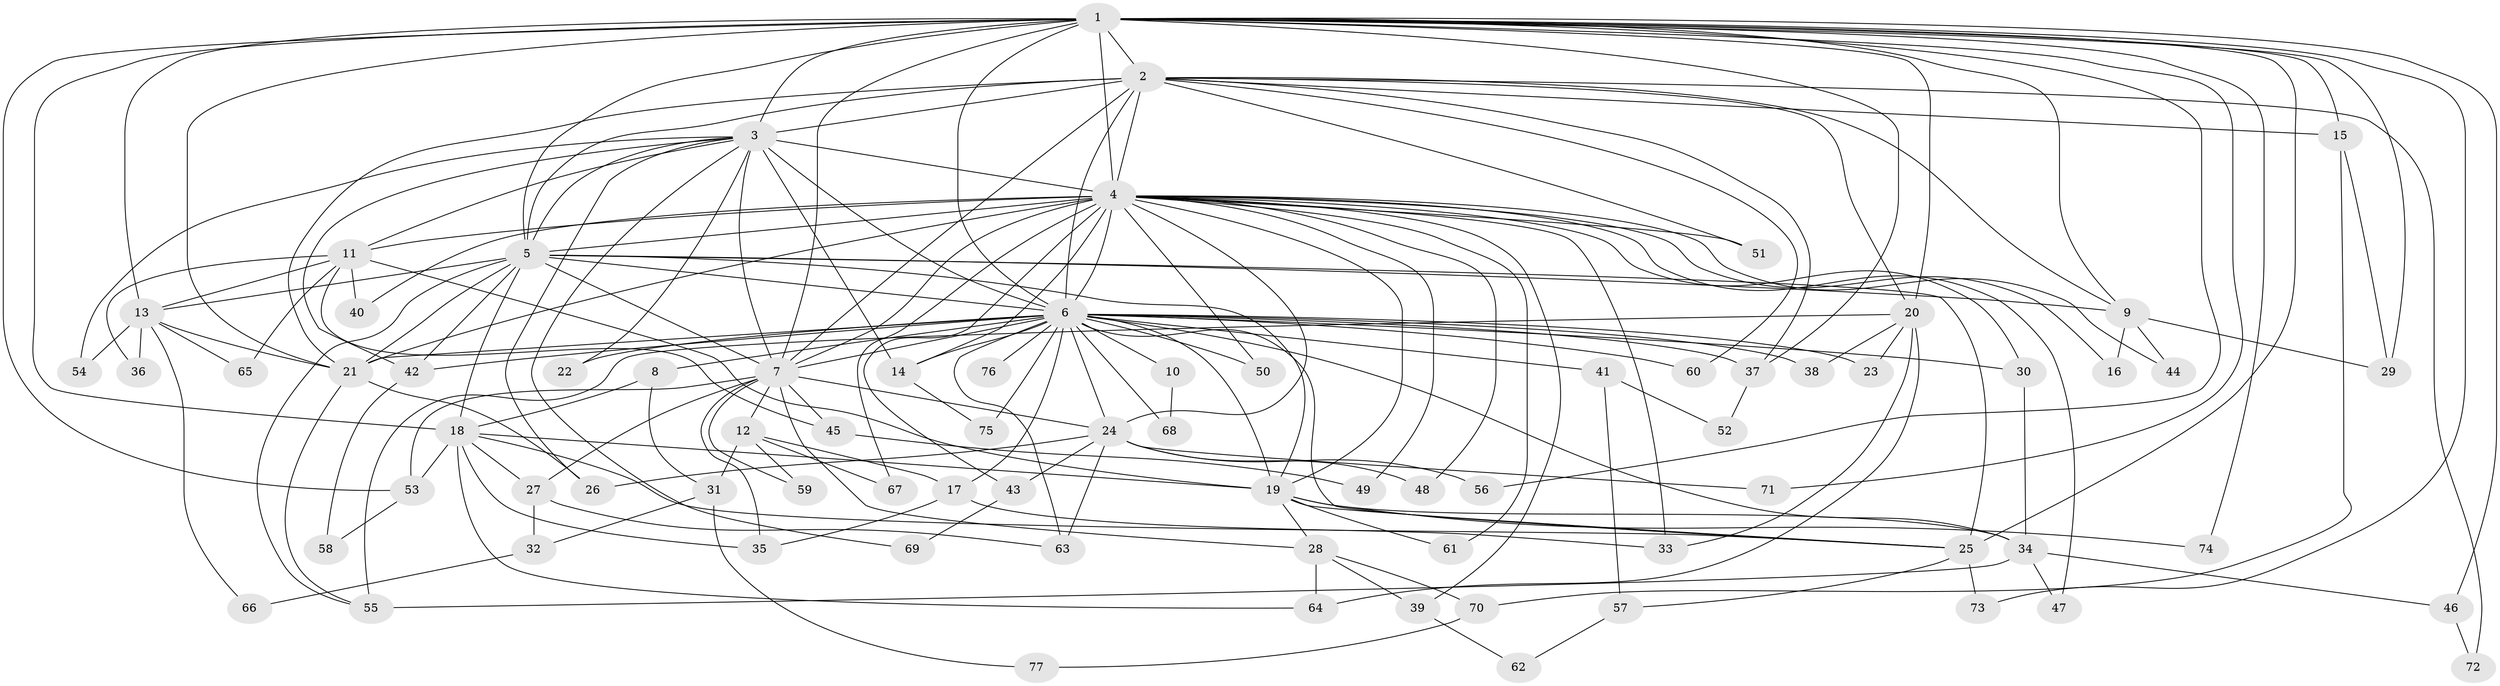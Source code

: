 // original degree distribution, {15: 0.0078125, 17: 0.015625, 16: 0.0078125, 23: 0.0078125, 24: 0.0078125, 25: 0.0078125, 20: 0.0078125, 36: 0.0078125, 19: 0.0078125, 5: 0.046875, 6: 0.03125, 3: 0.1796875, 8: 0.015625, 2: 0.515625, 4: 0.109375, 9: 0.0078125, 7: 0.015625}
// Generated by graph-tools (version 1.1) at 2025/49/03/04/25 22:49:38]
// undirected, 77 vertices, 183 edges
graph export_dot {
  node [color=gray90,style=filled];
  1;
  2;
  3;
  4;
  5;
  6;
  7;
  8;
  9;
  10;
  11;
  12;
  13;
  14;
  15;
  16;
  17;
  18;
  19;
  20;
  21;
  22;
  23;
  24;
  25;
  26;
  27;
  28;
  29;
  30;
  31;
  32;
  33;
  34;
  35;
  36;
  37;
  38;
  39;
  40;
  41;
  42;
  43;
  44;
  45;
  46;
  47;
  48;
  49;
  50;
  51;
  52;
  53;
  54;
  55;
  56;
  57;
  58;
  59;
  60;
  61;
  62;
  63;
  64;
  65;
  66;
  67;
  68;
  69;
  70;
  71;
  72;
  73;
  74;
  75;
  76;
  77;
  1 -- 2 [weight=2.0];
  1 -- 3 [weight=2.0];
  1 -- 4 [weight=4.0];
  1 -- 5 [weight=3.0];
  1 -- 6 [weight=4.0];
  1 -- 7 [weight=2.0];
  1 -- 9 [weight=1.0];
  1 -- 13 [weight=1.0];
  1 -- 15 [weight=2.0];
  1 -- 18 [weight=1.0];
  1 -- 20 [weight=3.0];
  1 -- 21 [weight=1.0];
  1 -- 25 [weight=1.0];
  1 -- 29 [weight=1.0];
  1 -- 37 [weight=1.0];
  1 -- 46 [weight=1.0];
  1 -- 53 [weight=1.0];
  1 -- 56 [weight=1.0];
  1 -- 71 [weight=1.0];
  1 -- 73 [weight=1.0];
  1 -- 74 [weight=1.0];
  2 -- 3 [weight=1.0];
  2 -- 4 [weight=2.0];
  2 -- 5 [weight=1.0];
  2 -- 6 [weight=3.0];
  2 -- 7 [weight=2.0];
  2 -- 9 [weight=1.0];
  2 -- 15 [weight=1.0];
  2 -- 20 [weight=1.0];
  2 -- 21 [weight=1.0];
  2 -- 37 [weight=1.0];
  2 -- 51 [weight=1.0];
  2 -- 60 [weight=1.0];
  2 -- 72 [weight=1.0];
  3 -- 4 [weight=3.0];
  3 -- 5 [weight=2.0];
  3 -- 6 [weight=3.0];
  3 -- 7 [weight=1.0];
  3 -- 11 [weight=1.0];
  3 -- 14 [weight=4.0];
  3 -- 22 [weight=1.0];
  3 -- 26 [weight=1.0];
  3 -- 42 [weight=1.0];
  3 -- 54 [weight=1.0];
  3 -- 69 [weight=1.0];
  4 -- 5 [weight=2.0];
  4 -- 6 [weight=4.0];
  4 -- 7 [weight=2.0];
  4 -- 11 [weight=1.0];
  4 -- 14 [weight=2.0];
  4 -- 16 [weight=1.0];
  4 -- 19 [weight=1.0];
  4 -- 21 [weight=2.0];
  4 -- 24 [weight=2.0];
  4 -- 30 [weight=1.0];
  4 -- 33 [weight=1.0];
  4 -- 39 [weight=1.0];
  4 -- 40 [weight=1.0];
  4 -- 43 [weight=1.0];
  4 -- 44 [weight=1.0];
  4 -- 47 [weight=1.0];
  4 -- 48 [weight=1.0];
  4 -- 49 [weight=1.0];
  4 -- 50 [weight=1.0];
  4 -- 51 [weight=1.0];
  4 -- 61 [weight=1.0];
  4 -- 67 [weight=1.0];
  5 -- 6 [weight=2.0];
  5 -- 7 [weight=1.0];
  5 -- 9 [weight=1.0];
  5 -- 13 [weight=1.0];
  5 -- 18 [weight=7.0];
  5 -- 19 [weight=1.0];
  5 -- 21 [weight=1.0];
  5 -- 25 [weight=1.0];
  5 -- 42 [weight=1.0];
  5 -- 55 [weight=1.0];
  6 -- 7 [weight=2.0];
  6 -- 8 [weight=3.0];
  6 -- 10 [weight=1.0];
  6 -- 14 [weight=1.0];
  6 -- 17 [weight=1.0];
  6 -- 19 [weight=1.0];
  6 -- 21 [weight=1.0];
  6 -- 22 [weight=1.0];
  6 -- 23 [weight=1.0];
  6 -- 24 [weight=1.0];
  6 -- 25 [weight=2.0];
  6 -- 30 [weight=1.0];
  6 -- 34 [weight=1.0];
  6 -- 37 [weight=2.0];
  6 -- 38 [weight=1.0];
  6 -- 41 [weight=1.0];
  6 -- 42 [weight=2.0];
  6 -- 50 [weight=1.0];
  6 -- 60 [weight=1.0];
  6 -- 63 [weight=2.0];
  6 -- 68 [weight=1.0];
  6 -- 75 [weight=1.0];
  6 -- 76 [weight=1.0];
  7 -- 12 [weight=1.0];
  7 -- 24 [weight=1.0];
  7 -- 27 [weight=1.0];
  7 -- 28 [weight=1.0];
  7 -- 35 [weight=1.0];
  7 -- 45 [weight=1.0];
  7 -- 53 [weight=1.0];
  7 -- 59 [weight=1.0];
  8 -- 18 [weight=1.0];
  8 -- 31 [weight=1.0];
  9 -- 16 [weight=1.0];
  9 -- 29 [weight=1.0];
  9 -- 44 [weight=1.0];
  10 -- 68 [weight=1.0];
  11 -- 13 [weight=1.0];
  11 -- 19 [weight=1.0];
  11 -- 36 [weight=1.0];
  11 -- 40 [weight=1.0];
  11 -- 45 [weight=1.0];
  11 -- 65 [weight=1.0];
  12 -- 17 [weight=1.0];
  12 -- 31 [weight=1.0];
  12 -- 59 [weight=1.0];
  12 -- 67 [weight=1.0];
  13 -- 21 [weight=2.0];
  13 -- 36 [weight=1.0];
  13 -- 54 [weight=1.0];
  13 -- 65 [weight=1.0];
  13 -- 66 [weight=1.0];
  14 -- 75 [weight=1.0];
  15 -- 29 [weight=1.0];
  15 -- 70 [weight=1.0];
  17 -- 33 [weight=1.0];
  17 -- 35 [weight=1.0];
  18 -- 19 [weight=1.0];
  18 -- 25 [weight=1.0];
  18 -- 27 [weight=1.0];
  18 -- 35 [weight=1.0];
  18 -- 53 [weight=1.0];
  18 -- 64 [weight=1.0];
  19 -- 25 [weight=1.0];
  19 -- 28 [weight=1.0];
  19 -- 34 [weight=1.0];
  19 -- 61 [weight=1.0];
  19 -- 74 [weight=1.0];
  20 -- 23 [weight=1.0];
  20 -- 33 [weight=1.0];
  20 -- 38 [weight=1.0];
  20 -- 55 [weight=2.0];
  20 -- 64 [weight=1.0];
  21 -- 26 [weight=1.0];
  21 -- 55 [weight=1.0];
  24 -- 26 [weight=1.0];
  24 -- 43 [weight=1.0];
  24 -- 48 [weight=1.0];
  24 -- 56 [weight=1.0];
  24 -- 63 [weight=1.0];
  24 -- 71 [weight=1.0];
  25 -- 57 [weight=1.0];
  25 -- 73 [weight=1.0];
  27 -- 32 [weight=1.0];
  27 -- 63 [weight=1.0];
  28 -- 39 [weight=1.0];
  28 -- 64 [weight=1.0];
  28 -- 70 [weight=1.0];
  30 -- 34 [weight=1.0];
  31 -- 32 [weight=1.0];
  31 -- 77 [weight=1.0];
  32 -- 66 [weight=1.0];
  34 -- 46 [weight=1.0];
  34 -- 47 [weight=1.0];
  34 -- 55 [weight=1.0];
  37 -- 52 [weight=1.0];
  39 -- 62 [weight=1.0];
  41 -- 52 [weight=1.0];
  41 -- 57 [weight=1.0];
  42 -- 58 [weight=1.0];
  43 -- 69 [weight=1.0];
  45 -- 49 [weight=1.0];
  46 -- 72 [weight=1.0];
  53 -- 58 [weight=1.0];
  57 -- 62 [weight=1.0];
  70 -- 77 [weight=1.0];
}
